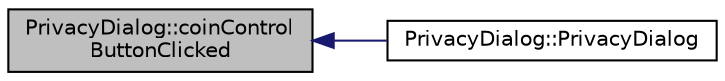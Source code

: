 digraph "PrivacyDialog::coinControlButtonClicked"
{
  edge [fontname="Helvetica",fontsize="10",labelfontname="Helvetica",labelfontsize="10"];
  node [fontname="Helvetica",fontsize="10",shape=record];
  rankdir="LR";
  Node240 [label="PrivacyDialog::coinControl\lButtonClicked",height=0.2,width=0.4,color="black", fillcolor="grey75", style="filled", fontcolor="black"];
  Node240 -> Node241 [dir="back",color="midnightblue",fontsize="10",style="solid",fontname="Helvetica"];
  Node241 [label="PrivacyDialog::PrivacyDialog",height=0.2,width=0.4,color="black", fillcolor="white", style="filled",URL="$class_privacy_dialog.html#ab7308b7ed5782dfa26fb1f216385207c"];
}
